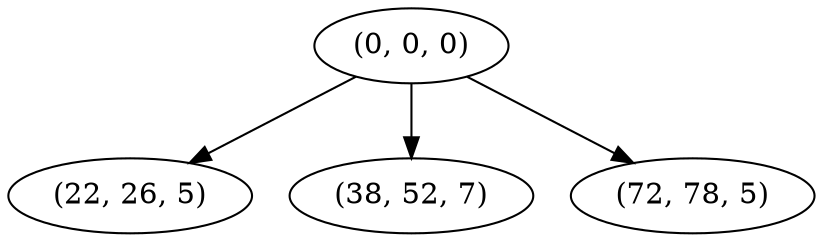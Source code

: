 digraph tree {
    "(0, 0, 0)";
    "(22, 26, 5)";
    "(38, 52, 7)";
    "(72, 78, 5)";
    "(0, 0, 0)" -> "(22, 26, 5)";
    "(0, 0, 0)" -> "(38, 52, 7)";
    "(0, 0, 0)" -> "(72, 78, 5)";
}
